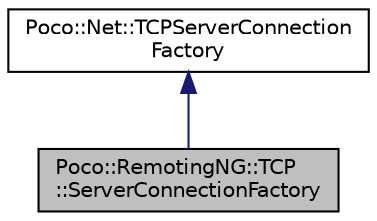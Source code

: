 digraph "Poco::RemotingNG::TCP::ServerConnectionFactory"
{
 // LATEX_PDF_SIZE
  edge [fontname="Helvetica",fontsize="10",labelfontname="Helvetica",labelfontsize="10"];
  node [fontname="Helvetica",fontsize="10",shape=record];
  Node1 [label="Poco::RemotingNG::TCP\l::ServerConnectionFactory",height=0.2,width=0.4,color="black", fillcolor="grey75", style="filled", fontcolor="black",tooltip="The TCPServerConnectionFactory for RemotingNG TCP Transport connections."];
  Node2 -> Node1 [dir="back",color="midnightblue",fontsize="10",style="solid"];
  Node2 [label="Poco::Net::TCPServerConnection\lFactory",height=0.2,width=0.4,color="black", fillcolor="white", style="filled",URL="$classPoco_1_1Net_1_1TCPServerConnectionFactory.html",tooltip=" "];
}
